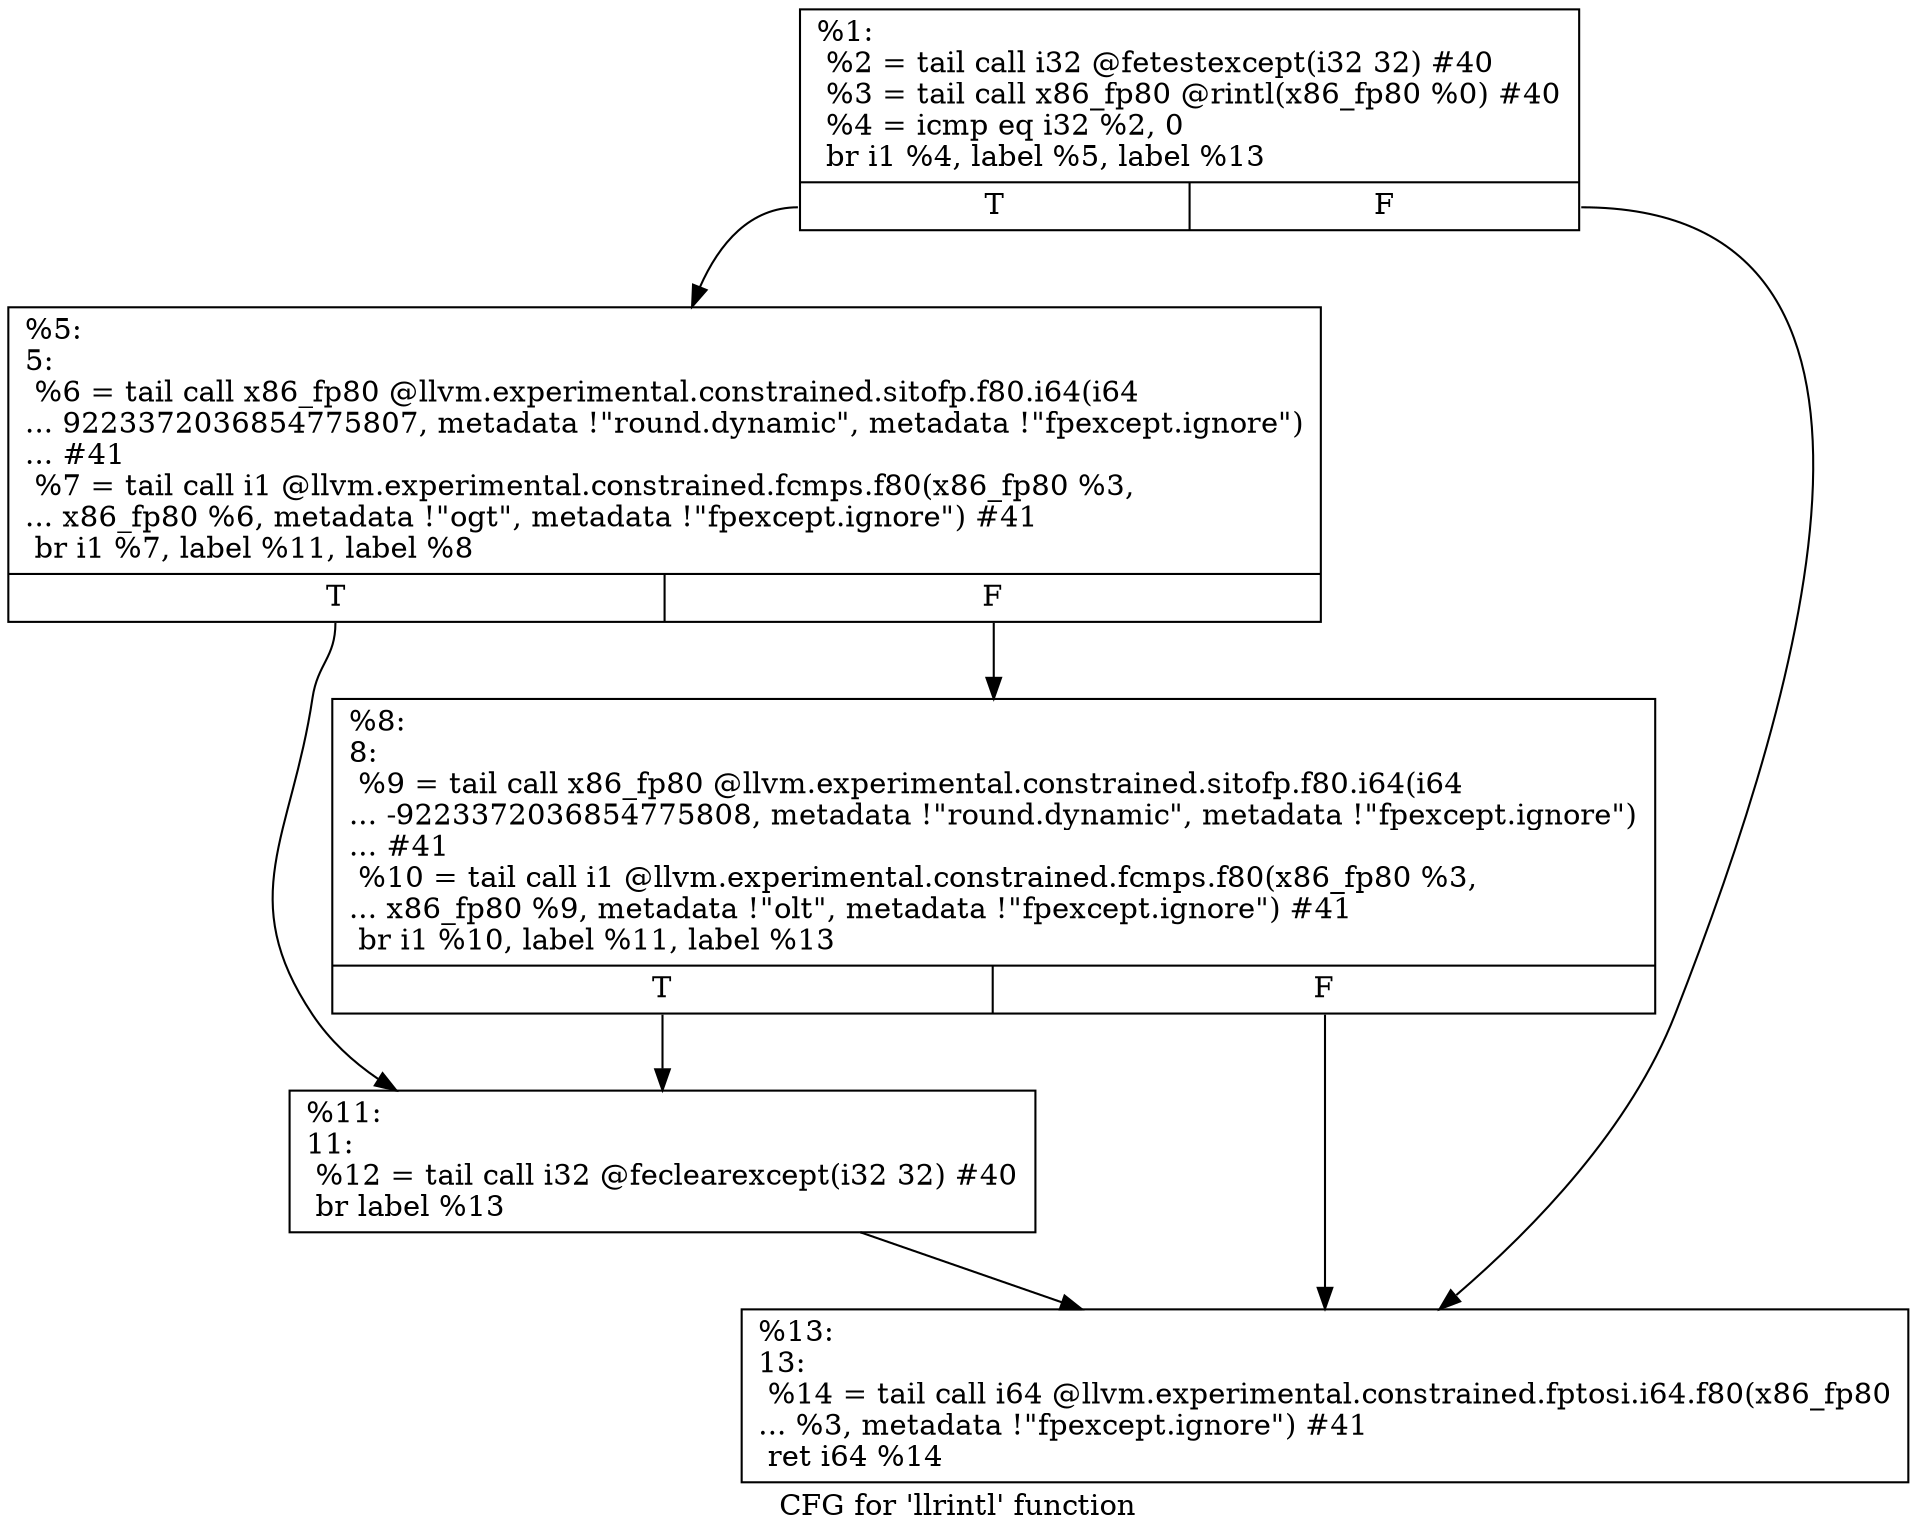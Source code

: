 digraph "CFG for 'llrintl' function" {
	label="CFG for 'llrintl' function";

	Node0x1fec470 [shape=record,label="{%1:\l  %2 = tail call i32 @fetestexcept(i32 32) #40\l  %3 = tail call x86_fp80 @rintl(x86_fp80 %0) #40\l  %4 = icmp eq i32 %2, 0\l  br i1 %4, label %5, label %13\l|{<s0>T|<s1>F}}"];
	Node0x1fec470:s0 -> Node0x1fec4f0;
	Node0x1fec470:s1 -> Node0x1fec5e0;
	Node0x1fec4f0 [shape=record,label="{%5:\l5:                                                \l  %6 = tail call x86_fp80 @llvm.experimental.constrained.sitofp.f80.i64(i64\l... 9223372036854775807, metadata !\"round.dynamic\", metadata !\"fpexcept.ignore\")\l... #41\l  %7 = tail call i1 @llvm.experimental.constrained.fcmps.f80(x86_fp80 %3,\l... x86_fp80 %6, metadata !\"ogt\", metadata !\"fpexcept.ignore\") #41\l  br i1 %7, label %11, label %8\l|{<s0>T|<s1>F}}"];
	Node0x1fec4f0:s0 -> Node0x1fec590;
	Node0x1fec4f0:s1 -> Node0x1fec540;
	Node0x1fec540 [shape=record,label="{%8:\l8:                                                \l  %9 = tail call x86_fp80 @llvm.experimental.constrained.sitofp.f80.i64(i64\l... -9223372036854775808, metadata !\"round.dynamic\", metadata !\"fpexcept.ignore\")\l... #41\l  %10 = tail call i1 @llvm.experimental.constrained.fcmps.f80(x86_fp80 %3,\l... x86_fp80 %9, metadata !\"olt\", metadata !\"fpexcept.ignore\") #41\l  br i1 %10, label %11, label %13\l|{<s0>T|<s1>F}}"];
	Node0x1fec540:s0 -> Node0x1fec590;
	Node0x1fec540:s1 -> Node0x1fec5e0;
	Node0x1fec590 [shape=record,label="{%11:\l11:                                               \l  %12 = tail call i32 @feclearexcept(i32 32) #40\l  br label %13\l}"];
	Node0x1fec590 -> Node0x1fec5e0;
	Node0x1fec5e0 [shape=record,label="{%13:\l13:                                               \l  %14 = tail call i64 @llvm.experimental.constrained.fptosi.i64.f80(x86_fp80\l... %3, metadata !\"fpexcept.ignore\") #41\l  ret i64 %14\l}"];
}
